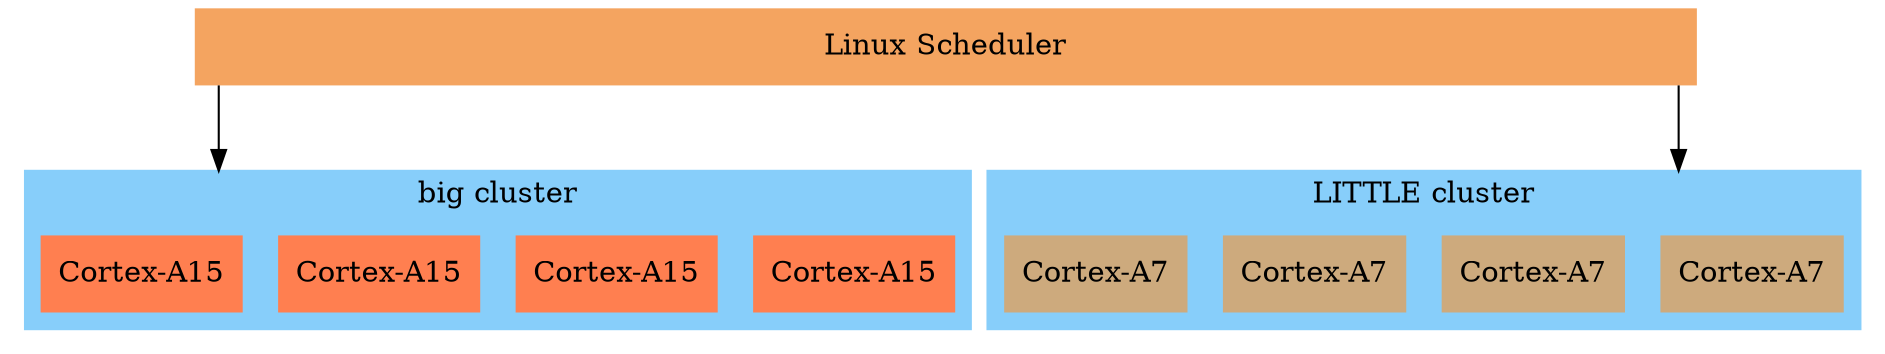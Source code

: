 digraph cluster_switching {
    node [shape = record];
    compound = true;
    splines = ortho;
    ranksep = 1.0;

    subgraph cluster_big {
        a15_0 [label = "Cortex-A15", style = filled, color = coral];
        a15_1 [label = "Cortex-A15", style = filled, color = coral];
        a15_2 [label = "Cortex-A15", style = filled, color = coral];
        a15_3 [label = "Cortex-A15", style = filled, color = coral];
        label = "big cluster";
        style = filled;
        color = lightskyblue;
    }

    subgraph cluster_little {
        a7_0 [label = "Cortex-A7", style = filled, color = burlywood3];
        a7_1 [label = "Cortex-A7", style = filled, color = burlywood3];
        a7_2 [label = "Cortex-A7", style = filled, color = burlywood3];
        a7_3 [label = "Cortex-A7", style = filled, color = burlywood3];
        label = "LITTLE cluster";
        style = filled;
        color = lightskyblue;
    }

    linux_scheduler [label = "Linux Scheduler", width = 10.0, style = filled, color = sandybrown];


    "linux_scheduler" -> "a15_3" [lhead=cluster_big];
    "linux_scheduler" -> "a7_0" [lhead=cluster_little];
}

